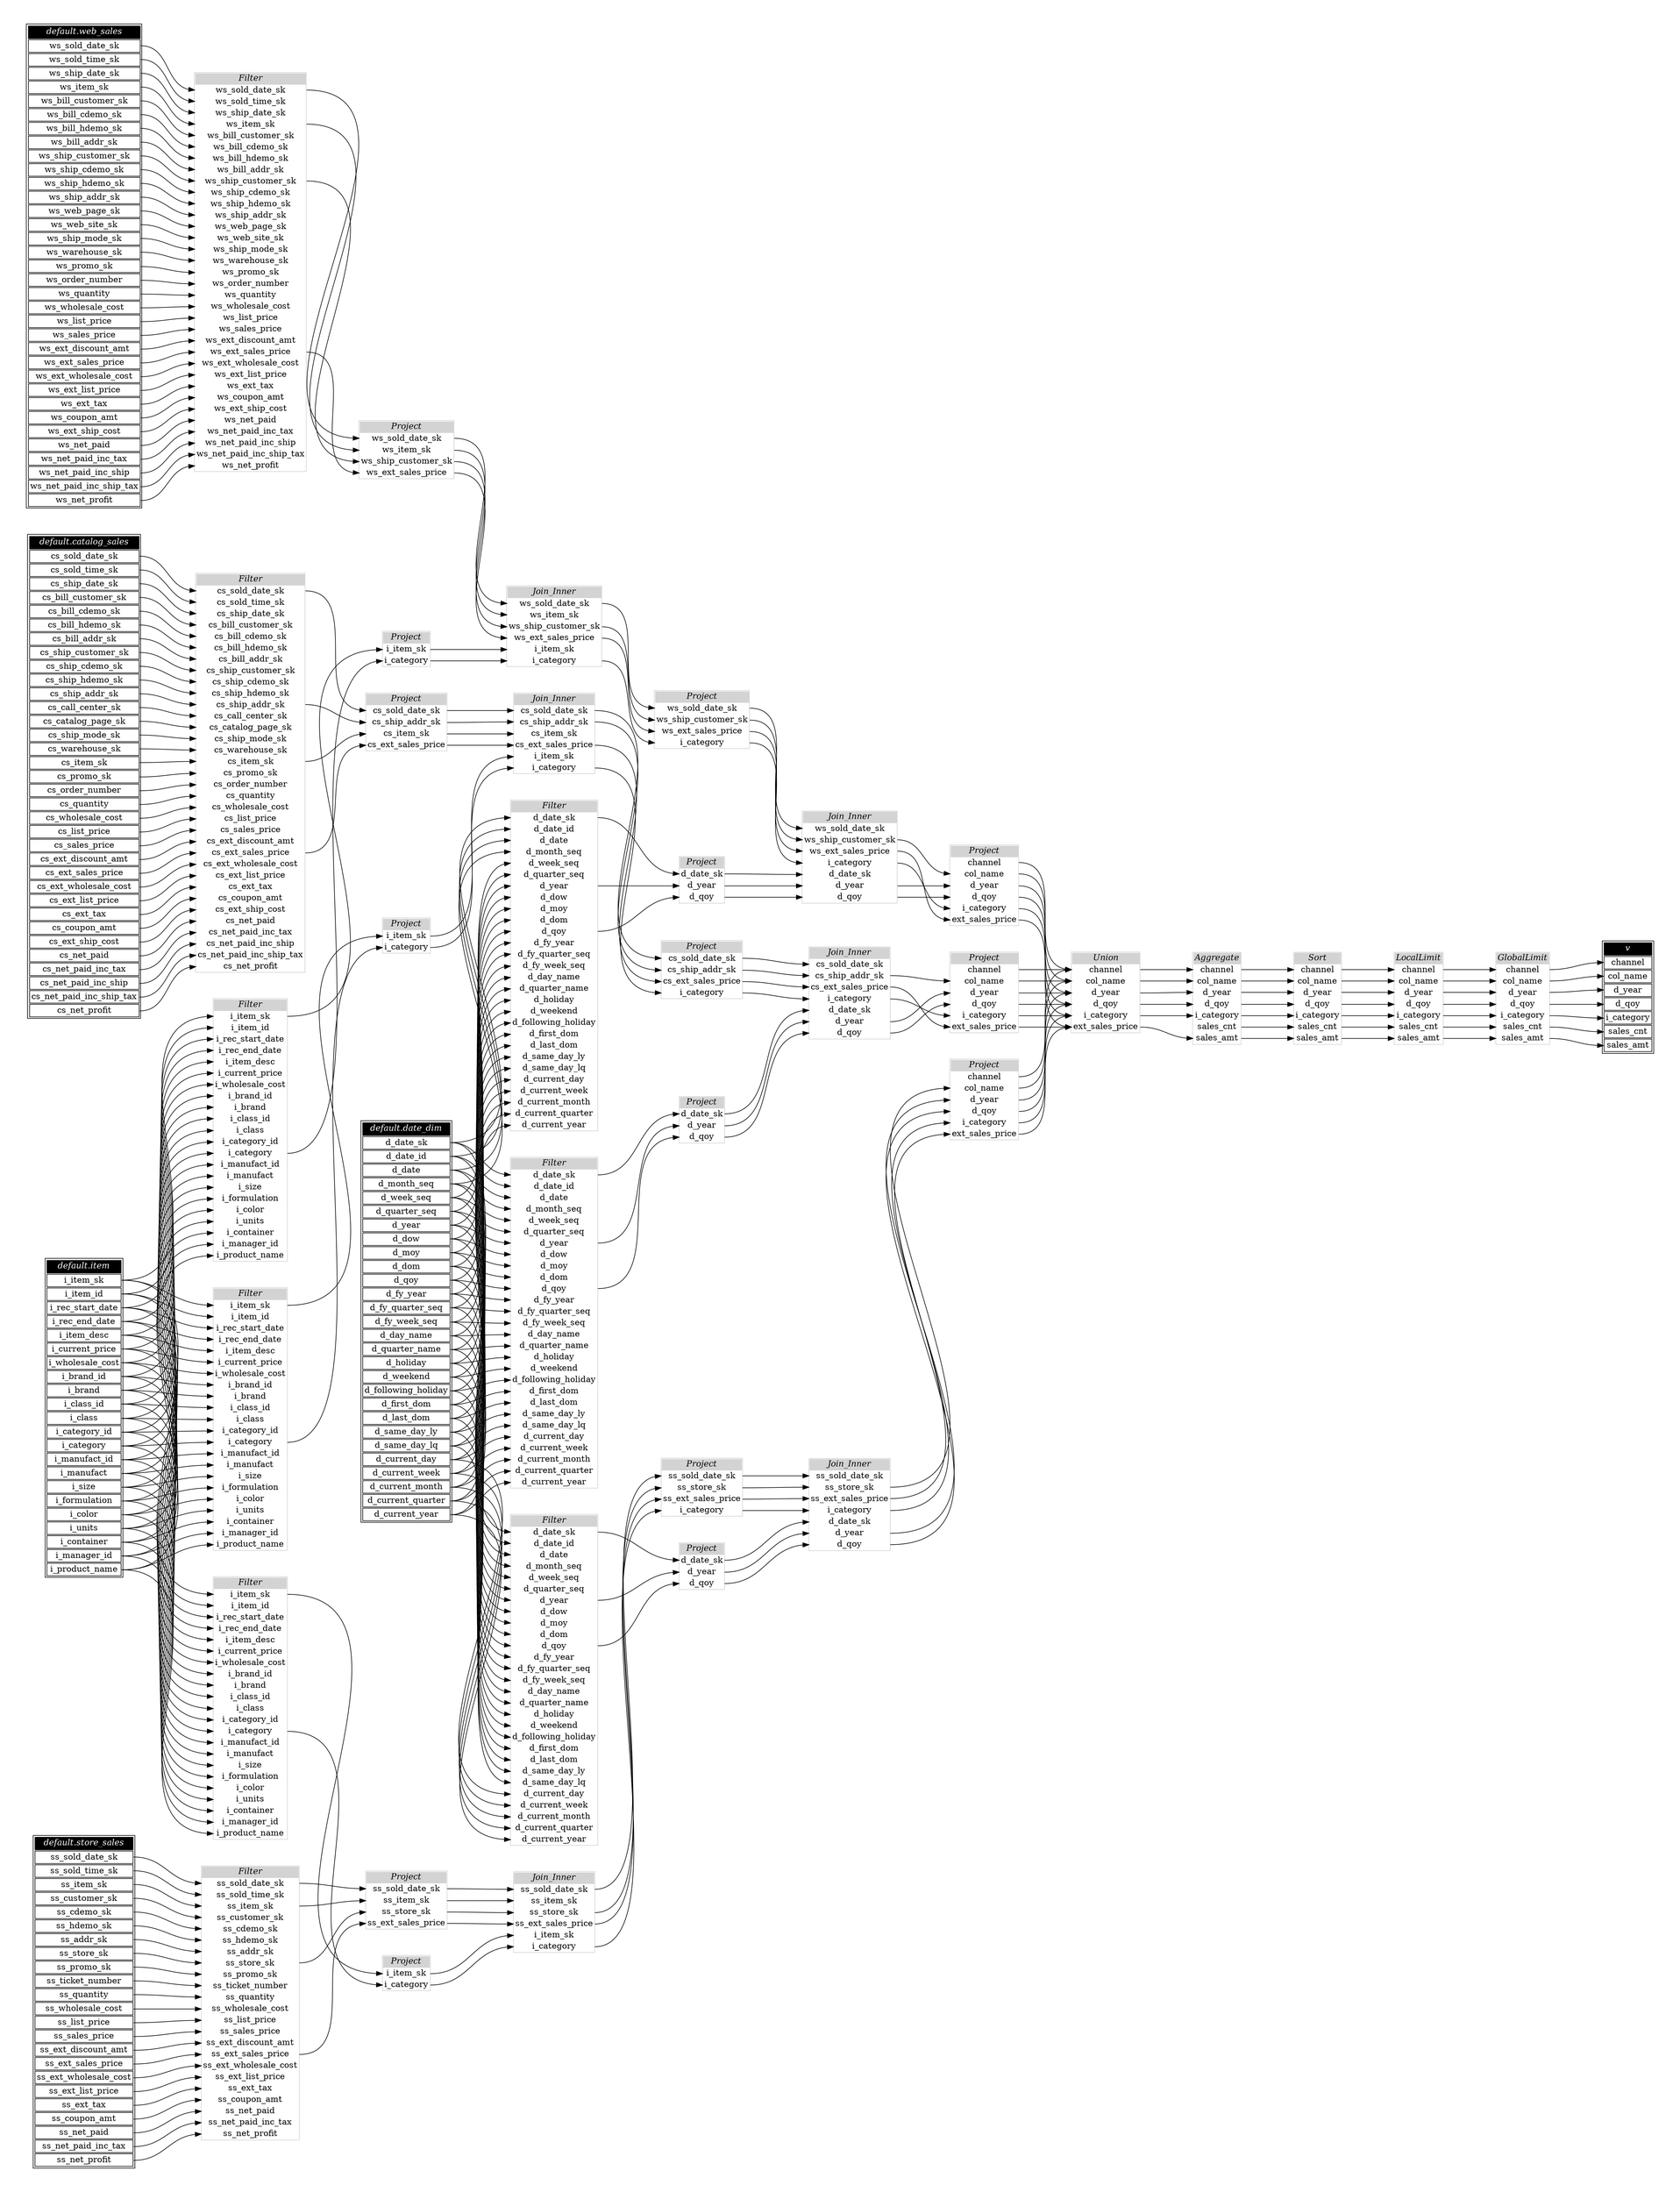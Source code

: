 // Automatically generated by TPCDSFlowTestSuite


digraph {
  graph [pad="0.5" nodesep="0.5" ranksep="1" fontname="Helvetica" rankdir=LR];
  node [shape=plaintext]

  
"Aggregate_9599618" [label=<
<table color="lightgray" border="1" cellborder="0" cellspacing="0">
  <tr><td bgcolor="lightgray" port="nodeName"><i>Aggregate</i></td></tr>
  <tr><td port="0">channel</td></tr>
<tr><td port="1">col_name</td></tr>
<tr><td port="2">d_year</td></tr>
<tr><td port="3">d_qoy</td></tr>
<tr><td port="4">i_category</td></tr>
<tr><td port="5">sales_cnt</td></tr>
<tr><td port="6">sales_amt</td></tr>
</table>>];
     

"Filter_16ad75b" [label=<
<table color="lightgray" border="1" cellborder="0" cellspacing="0">
  <tr><td bgcolor="lightgray" port="nodeName"><i>Filter</i></td></tr>
  <tr><td port="0">i_item_sk</td></tr>
<tr><td port="1">i_item_id</td></tr>
<tr><td port="2">i_rec_start_date</td></tr>
<tr><td port="3">i_rec_end_date</td></tr>
<tr><td port="4">i_item_desc</td></tr>
<tr><td port="5">i_current_price</td></tr>
<tr><td port="6">i_wholesale_cost</td></tr>
<tr><td port="7">i_brand_id</td></tr>
<tr><td port="8">i_brand</td></tr>
<tr><td port="9">i_class_id</td></tr>
<tr><td port="10">i_class</td></tr>
<tr><td port="11">i_category_id</td></tr>
<tr><td port="12">i_category</td></tr>
<tr><td port="13">i_manufact_id</td></tr>
<tr><td port="14">i_manufact</td></tr>
<tr><td port="15">i_size</td></tr>
<tr><td port="16">i_formulation</td></tr>
<tr><td port="17">i_color</td></tr>
<tr><td port="18">i_units</td></tr>
<tr><td port="19">i_container</td></tr>
<tr><td port="20">i_manager_id</td></tr>
<tr><td port="21">i_product_name</td></tr>
</table>>];
     

"Filter_397a848" [label=<
<table color="lightgray" border="1" cellborder="0" cellspacing="0">
  <tr><td bgcolor="lightgray" port="nodeName"><i>Filter</i></td></tr>
  <tr><td port="0">i_item_sk</td></tr>
<tr><td port="1">i_item_id</td></tr>
<tr><td port="2">i_rec_start_date</td></tr>
<tr><td port="3">i_rec_end_date</td></tr>
<tr><td port="4">i_item_desc</td></tr>
<tr><td port="5">i_current_price</td></tr>
<tr><td port="6">i_wholesale_cost</td></tr>
<tr><td port="7">i_brand_id</td></tr>
<tr><td port="8">i_brand</td></tr>
<tr><td port="9">i_class_id</td></tr>
<tr><td port="10">i_class</td></tr>
<tr><td port="11">i_category_id</td></tr>
<tr><td port="12">i_category</td></tr>
<tr><td port="13">i_manufact_id</td></tr>
<tr><td port="14">i_manufact</td></tr>
<tr><td port="15">i_size</td></tr>
<tr><td port="16">i_formulation</td></tr>
<tr><td port="17">i_color</td></tr>
<tr><td port="18">i_units</td></tr>
<tr><td port="19">i_container</td></tr>
<tr><td port="20">i_manager_id</td></tr>
<tr><td port="21">i_product_name</td></tr>
</table>>];
     

"Filter_5515572" [label=<
<table color="lightgray" border="1" cellborder="0" cellspacing="0">
  <tr><td bgcolor="lightgray" port="nodeName"><i>Filter</i></td></tr>
  <tr><td port="0">ws_sold_date_sk</td></tr>
<tr><td port="1">ws_sold_time_sk</td></tr>
<tr><td port="2">ws_ship_date_sk</td></tr>
<tr><td port="3">ws_item_sk</td></tr>
<tr><td port="4">ws_bill_customer_sk</td></tr>
<tr><td port="5">ws_bill_cdemo_sk</td></tr>
<tr><td port="6">ws_bill_hdemo_sk</td></tr>
<tr><td port="7">ws_bill_addr_sk</td></tr>
<tr><td port="8">ws_ship_customer_sk</td></tr>
<tr><td port="9">ws_ship_cdemo_sk</td></tr>
<tr><td port="10">ws_ship_hdemo_sk</td></tr>
<tr><td port="11">ws_ship_addr_sk</td></tr>
<tr><td port="12">ws_web_page_sk</td></tr>
<tr><td port="13">ws_web_site_sk</td></tr>
<tr><td port="14">ws_ship_mode_sk</td></tr>
<tr><td port="15">ws_warehouse_sk</td></tr>
<tr><td port="16">ws_promo_sk</td></tr>
<tr><td port="17">ws_order_number</td></tr>
<tr><td port="18">ws_quantity</td></tr>
<tr><td port="19">ws_wholesale_cost</td></tr>
<tr><td port="20">ws_list_price</td></tr>
<tr><td port="21">ws_sales_price</td></tr>
<tr><td port="22">ws_ext_discount_amt</td></tr>
<tr><td port="23">ws_ext_sales_price</td></tr>
<tr><td port="24">ws_ext_wholesale_cost</td></tr>
<tr><td port="25">ws_ext_list_price</td></tr>
<tr><td port="26">ws_ext_tax</td></tr>
<tr><td port="27">ws_coupon_amt</td></tr>
<tr><td port="28">ws_ext_ship_cost</td></tr>
<tr><td port="29">ws_net_paid</td></tr>
<tr><td port="30">ws_net_paid_inc_tax</td></tr>
<tr><td port="31">ws_net_paid_inc_ship</td></tr>
<tr><td port="32">ws_net_paid_inc_ship_tax</td></tr>
<tr><td port="33">ws_net_profit</td></tr>
</table>>];
     

"Filter_8f67673" [label=<
<table color="lightgray" border="1" cellborder="0" cellspacing="0">
  <tr><td bgcolor="lightgray" port="nodeName"><i>Filter</i></td></tr>
  <tr><td port="0">d_date_sk</td></tr>
<tr><td port="1">d_date_id</td></tr>
<tr><td port="2">d_date</td></tr>
<tr><td port="3">d_month_seq</td></tr>
<tr><td port="4">d_week_seq</td></tr>
<tr><td port="5">d_quarter_seq</td></tr>
<tr><td port="6">d_year</td></tr>
<tr><td port="7">d_dow</td></tr>
<tr><td port="8">d_moy</td></tr>
<tr><td port="9">d_dom</td></tr>
<tr><td port="10">d_qoy</td></tr>
<tr><td port="11">d_fy_year</td></tr>
<tr><td port="12">d_fy_quarter_seq</td></tr>
<tr><td port="13">d_fy_week_seq</td></tr>
<tr><td port="14">d_day_name</td></tr>
<tr><td port="15">d_quarter_name</td></tr>
<tr><td port="16">d_holiday</td></tr>
<tr><td port="17">d_weekend</td></tr>
<tr><td port="18">d_following_holiday</td></tr>
<tr><td port="19">d_first_dom</td></tr>
<tr><td port="20">d_last_dom</td></tr>
<tr><td port="21">d_same_day_ly</td></tr>
<tr><td port="22">d_same_day_lq</td></tr>
<tr><td port="23">d_current_day</td></tr>
<tr><td port="24">d_current_week</td></tr>
<tr><td port="25">d_current_month</td></tr>
<tr><td port="26">d_current_quarter</td></tr>
<tr><td port="27">d_current_year</td></tr>
</table>>];
     

"Filter_a7daf78" [label=<
<table color="lightgray" border="1" cellborder="0" cellspacing="0">
  <tr><td bgcolor="lightgray" port="nodeName"><i>Filter</i></td></tr>
  <tr><td port="0">ss_sold_date_sk</td></tr>
<tr><td port="1">ss_sold_time_sk</td></tr>
<tr><td port="2">ss_item_sk</td></tr>
<tr><td port="3">ss_customer_sk</td></tr>
<tr><td port="4">ss_cdemo_sk</td></tr>
<tr><td port="5">ss_hdemo_sk</td></tr>
<tr><td port="6">ss_addr_sk</td></tr>
<tr><td port="7">ss_store_sk</td></tr>
<tr><td port="8">ss_promo_sk</td></tr>
<tr><td port="9">ss_ticket_number</td></tr>
<tr><td port="10">ss_quantity</td></tr>
<tr><td port="11">ss_wholesale_cost</td></tr>
<tr><td port="12">ss_list_price</td></tr>
<tr><td port="13">ss_sales_price</td></tr>
<tr><td port="14">ss_ext_discount_amt</td></tr>
<tr><td port="15">ss_ext_sales_price</td></tr>
<tr><td port="16">ss_ext_wholesale_cost</td></tr>
<tr><td port="17">ss_ext_list_price</td></tr>
<tr><td port="18">ss_ext_tax</td></tr>
<tr><td port="19">ss_coupon_amt</td></tr>
<tr><td port="20">ss_net_paid</td></tr>
<tr><td port="21">ss_net_paid_inc_tax</td></tr>
<tr><td port="22">ss_net_profit</td></tr>
</table>>];
     

"Filter_dc11b20" [label=<
<table color="lightgray" border="1" cellborder="0" cellspacing="0">
  <tr><td bgcolor="lightgray" port="nodeName"><i>Filter</i></td></tr>
  <tr><td port="0">cs_sold_date_sk</td></tr>
<tr><td port="1">cs_sold_time_sk</td></tr>
<tr><td port="2">cs_ship_date_sk</td></tr>
<tr><td port="3">cs_bill_customer_sk</td></tr>
<tr><td port="4">cs_bill_cdemo_sk</td></tr>
<tr><td port="5">cs_bill_hdemo_sk</td></tr>
<tr><td port="6">cs_bill_addr_sk</td></tr>
<tr><td port="7">cs_ship_customer_sk</td></tr>
<tr><td port="8">cs_ship_cdemo_sk</td></tr>
<tr><td port="9">cs_ship_hdemo_sk</td></tr>
<tr><td port="10">cs_ship_addr_sk</td></tr>
<tr><td port="11">cs_call_center_sk</td></tr>
<tr><td port="12">cs_catalog_page_sk</td></tr>
<tr><td port="13">cs_ship_mode_sk</td></tr>
<tr><td port="14">cs_warehouse_sk</td></tr>
<tr><td port="15">cs_item_sk</td></tr>
<tr><td port="16">cs_promo_sk</td></tr>
<tr><td port="17">cs_order_number</td></tr>
<tr><td port="18">cs_quantity</td></tr>
<tr><td port="19">cs_wholesale_cost</td></tr>
<tr><td port="20">cs_list_price</td></tr>
<tr><td port="21">cs_sales_price</td></tr>
<tr><td port="22">cs_ext_discount_amt</td></tr>
<tr><td port="23">cs_ext_sales_price</td></tr>
<tr><td port="24">cs_ext_wholesale_cost</td></tr>
<tr><td port="25">cs_ext_list_price</td></tr>
<tr><td port="26">cs_ext_tax</td></tr>
<tr><td port="27">cs_coupon_amt</td></tr>
<tr><td port="28">cs_ext_ship_cost</td></tr>
<tr><td port="29">cs_net_paid</td></tr>
<tr><td port="30">cs_net_paid_inc_tax</td></tr>
<tr><td port="31">cs_net_paid_inc_ship</td></tr>
<tr><td port="32">cs_net_paid_inc_ship_tax</td></tr>
<tr><td port="33">cs_net_profit</td></tr>
</table>>];
     

"Filter_df49209" [label=<
<table color="lightgray" border="1" cellborder="0" cellspacing="0">
  <tr><td bgcolor="lightgray" port="nodeName"><i>Filter</i></td></tr>
  <tr><td port="0">i_item_sk</td></tr>
<tr><td port="1">i_item_id</td></tr>
<tr><td port="2">i_rec_start_date</td></tr>
<tr><td port="3">i_rec_end_date</td></tr>
<tr><td port="4">i_item_desc</td></tr>
<tr><td port="5">i_current_price</td></tr>
<tr><td port="6">i_wholesale_cost</td></tr>
<tr><td port="7">i_brand_id</td></tr>
<tr><td port="8">i_brand</td></tr>
<tr><td port="9">i_class_id</td></tr>
<tr><td port="10">i_class</td></tr>
<tr><td port="11">i_category_id</td></tr>
<tr><td port="12">i_category</td></tr>
<tr><td port="13">i_manufact_id</td></tr>
<tr><td port="14">i_manufact</td></tr>
<tr><td port="15">i_size</td></tr>
<tr><td port="16">i_formulation</td></tr>
<tr><td port="17">i_color</td></tr>
<tr><td port="18">i_units</td></tr>
<tr><td port="19">i_container</td></tr>
<tr><td port="20">i_manager_id</td></tr>
<tr><td port="21">i_product_name</td></tr>
</table>>];
     

"Filter_e291fce" [label=<
<table color="lightgray" border="1" cellborder="0" cellspacing="0">
  <tr><td bgcolor="lightgray" port="nodeName"><i>Filter</i></td></tr>
  <tr><td port="0">d_date_sk</td></tr>
<tr><td port="1">d_date_id</td></tr>
<tr><td port="2">d_date</td></tr>
<tr><td port="3">d_month_seq</td></tr>
<tr><td port="4">d_week_seq</td></tr>
<tr><td port="5">d_quarter_seq</td></tr>
<tr><td port="6">d_year</td></tr>
<tr><td port="7">d_dow</td></tr>
<tr><td port="8">d_moy</td></tr>
<tr><td port="9">d_dom</td></tr>
<tr><td port="10">d_qoy</td></tr>
<tr><td port="11">d_fy_year</td></tr>
<tr><td port="12">d_fy_quarter_seq</td></tr>
<tr><td port="13">d_fy_week_seq</td></tr>
<tr><td port="14">d_day_name</td></tr>
<tr><td port="15">d_quarter_name</td></tr>
<tr><td port="16">d_holiday</td></tr>
<tr><td port="17">d_weekend</td></tr>
<tr><td port="18">d_following_holiday</td></tr>
<tr><td port="19">d_first_dom</td></tr>
<tr><td port="20">d_last_dom</td></tr>
<tr><td port="21">d_same_day_ly</td></tr>
<tr><td port="22">d_same_day_lq</td></tr>
<tr><td port="23">d_current_day</td></tr>
<tr><td port="24">d_current_week</td></tr>
<tr><td port="25">d_current_month</td></tr>
<tr><td port="26">d_current_quarter</td></tr>
<tr><td port="27">d_current_year</td></tr>
</table>>];
     

"Filter_e37d076" [label=<
<table color="lightgray" border="1" cellborder="0" cellspacing="0">
  <tr><td bgcolor="lightgray" port="nodeName"><i>Filter</i></td></tr>
  <tr><td port="0">d_date_sk</td></tr>
<tr><td port="1">d_date_id</td></tr>
<tr><td port="2">d_date</td></tr>
<tr><td port="3">d_month_seq</td></tr>
<tr><td port="4">d_week_seq</td></tr>
<tr><td port="5">d_quarter_seq</td></tr>
<tr><td port="6">d_year</td></tr>
<tr><td port="7">d_dow</td></tr>
<tr><td port="8">d_moy</td></tr>
<tr><td port="9">d_dom</td></tr>
<tr><td port="10">d_qoy</td></tr>
<tr><td port="11">d_fy_year</td></tr>
<tr><td port="12">d_fy_quarter_seq</td></tr>
<tr><td port="13">d_fy_week_seq</td></tr>
<tr><td port="14">d_day_name</td></tr>
<tr><td port="15">d_quarter_name</td></tr>
<tr><td port="16">d_holiday</td></tr>
<tr><td port="17">d_weekend</td></tr>
<tr><td port="18">d_following_holiday</td></tr>
<tr><td port="19">d_first_dom</td></tr>
<tr><td port="20">d_last_dom</td></tr>
<tr><td port="21">d_same_day_ly</td></tr>
<tr><td port="22">d_same_day_lq</td></tr>
<tr><td port="23">d_current_day</td></tr>
<tr><td port="24">d_current_week</td></tr>
<tr><td port="25">d_current_month</td></tr>
<tr><td port="26">d_current_quarter</td></tr>
<tr><td port="27">d_current_year</td></tr>
</table>>];
     

"GlobalLimit_cb05659" [label=<
<table color="lightgray" border="1" cellborder="0" cellspacing="0">
  <tr><td bgcolor="lightgray" port="nodeName"><i>GlobalLimit</i></td></tr>
  <tr><td port="0">channel</td></tr>
<tr><td port="1">col_name</td></tr>
<tr><td port="2">d_year</td></tr>
<tr><td port="3">d_qoy</td></tr>
<tr><td port="4">i_category</td></tr>
<tr><td port="5">sales_cnt</td></tr>
<tr><td port="6">sales_amt</td></tr>
</table>>];
     

"Join_Inner_143afc5" [label=<
<table color="lightgray" border="1" cellborder="0" cellspacing="0">
  <tr><td bgcolor="lightgray" port="nodeName"><i>Join_Inner</i></td></tr>
  <tr><td port="0">ss_sold_date_sk</td></tr>
<tr><td port="1">ss_item_sk</td></tr>
<tr><td port="2">ss_store_sk</td></tr>
<tr><td port="3">ss_ext_sales_price</td></tr>
<tr><td port="4">i_item_sk</td></tr>
<tr><td port="5">i_category</td></tr>
</table>>];
     

"Join_Inner_164ae42" [label=<
<table color="lightgray" border="1" cellborder="0" cellspacing="0">
  <tr><td bgcolor="lightgray" port="nodeName"><i>Join_Inner</i></td></tr>
  <tr><td port="0">cs_sold_date_sk</td></tr>
<tr><td port="1">cs_ship_addr_sk</td></tr>
<tr><td port="2">cs_item_sk</td></tr>
<tr><td port="3">cs_ext_sales_price</td></tr>
<tr><td port="4">i_item_sk</td></tr>
<tr><td port="5">i_category</td></tr>
</table>>];
     

"Join_Inner_4aae0b6" [label=<
<table color="lightgray" border="1" cellborder="0" cellspacing="0">
  <tr><td bgcolor="lightgray" port="nodeName"><i>Join_Inner</i></td></tr>
  <tr><td port="0">cs_sold_date_sk</td></tr>
<tr><td port="1">cs_ship_addr_sk</td></tr>
<tr><td port="2">cs_ext_sales_price</td></tr>
<tr><td port="3">i_category</td></tr>
<tr><td port="4">d_date_sk</td></tr>
<tr><td port="5">d_year</td></tr>
<tr><td port="6">d_qoy</td></tr>
</table>>];
     

"Join_Inner_8137850" [label=<
<table color="lightgray" border="1" cellborder="0" cellspacing="0">
  <tr><td bgcolor="lightgray" port="nodeName"><i>Join_Inner</i></td></tr>
  <tr><td port="0">ws_sold_date_sk</td></tr>
<tr><td port="1">ws_ship_customer_sk</td></tr>
<tr><td port="2">ws_ext_sales_price</td></tr>
<tr><td port="3">i_category</td></tr>
<tr><td port="4">d_date_sk</td></tr>
<tr><td port="5">d_year</td></tr>
<tr><td port="6">d_qoy</td></tr>
</table>>];
     

"Join_Inner_9f233f7" [label=<
<table color="lightgray" border="1" cellborder="0" cellspacing="0">
  <tr><td bgcolor="lightgray" port="nodeName"><i>Join_Inner</i></td></tr>
  <tr><td port="0">ws_sold_date_sk</td></tr>
<tr><td port="1">ws_item_sk</td></tr>
<tr><td port="2">ws_ship_customer_sk</td></tr>
<tr><td port="3">ws_ext_sales_price</td></tr>
<tr><td port="4">i_item_sk</td></tr>
<tr><td port="5">i_category</td></tr>
</table>>];
     

"Join_Inner_cd1dacf" [label=<
<table color="lightgray" border="1" cellborder="0" cellspacing="0">
  <tr><td bgcolor="lightgray" port="nodeName"><i>Join_Inner</i></td></tr>
  <tr><td port="0">ss_sold_date_sk</td></tr>
<tr><td port="1">ss_store_sk</td></tr>
<tr><td port="2">ss_ext_sales_price</td></tr>
<tr><td port="3">i_category</td></tr>
<tr><td port="4">d_date_sk</td></tr>
<tr><td port="5">d_year</td></tr>
<tr><td port="6">d_qoy</td></tr>
</table>>];
     

"LocalLimit_52fd706" [label=<
<table color="lightgray" border="1" cellborder="0" cellspacing="0">
  <tr><td bgcolor="lightgray" port="nodeName"><i>LocalLimit</i></td></tr>
  <tr><td port="0">channel</td></tr>
<tr><td port="1">col_name</td></tr>
<tr><td port="2">d_year</td></tr>
<tr><td port="3">d_qoy</td></tr>
<tr><td port="4">i_category</td></tr>
<tr><td port="5">sales_cnt</td></tr>
<tr><td port="6">sales_amt</td></tr>
</table>>];
     

"Project_14e1747" [label=<
<table color="lightgray" border="1" cellborder="0" cellspacing="0">
  <tr><td bgcolor="lightgray" port="nodeName"><i>Project</i></td></tr>
  <tr><td port="0">d_date_sk</td></tr>
<tr><td port="1">d_year</td></tr>
<tr><td port="2">d_qoy</td></tr>
</table>>];
     

"Project_321d444" [label=<
<table color="lightgray" border="1" cellborder="0" cellspacing="0">
  <tr><td bgcolor="lightgray" port="nodeName"><i>Project</i></td></tr>
  <tr><td port="0">i_item_sk</td></tr>
<tr><td port="1">i_category</td></tr>
</table>>];
     

"Project_36d1009" [label=<
<table color="lightgray" border="1" cellborder="0" cellspacing="0">
  <tr><td bgcolor="lightgray" port="nodeName"><i>Project</i></td></tr>
  <tr><td port="0">i_item_sk</td></tr>
<tr><td port="1">i_category</td></tr>
</table>>];
     

"Project_5c4115b" [label=<
<table color="lightgray" border="1" cellborder="0" cellspacing="0">
  <tr><td bgcolor="lightgray" port="nodeName"><i>Project</i></td></tr>
  <tr><td port="0">cs_sold_date_sk</td></tr>
<tr><td port="1">cs_ship_addr_sk</td></tr>
<tr><td port="2">cs_ext_sales_price</td></tr>
<tr><td port="3">i_category</td></tr>
</table>>];
     

"Project_6bfb9ee" [label=<
<table color="lightgray" border="1" cellborder="0" cellspacing="0">
  <tr><td bgcolor="lightgray" port="nodeName"><i>Project</i></td></tr>
  <tr><td port="0">ss_sold_date_sk</td></tr>
<tr><td port="1">ss_store_sk</td></tr>
<tr><td port="2">ss_ext_sales_price</td></tr>
<tr><td port="3">i_category</td></tr>
</table>>];
     

"Project_6eece0e" [label=<
<table color="lightgray" border="1" cellborder="0" cellspacing="0">
  <tr><td bgcolor="lightgray" port="nodeName"><i>Project</i></td></tr>
  <tr><td port="0">cs_sold_date_sk</td></tr>
<tr><td port="1">cs_ship_addr_sk</td></tr>
<tr><td port="2">cs_item_sk</td></tr>
<tr><td port="3">cs_ext_sales_price</td></tr>
</table>>];
     

"Project_6f16d4d" [label=<
<table color="lightgray" border="1" cellborder="0" cellspacing="0">
  <tr><td bgcolor="lightgray" port="nodeName"><i>Project</i></td></tr>
  <tr><td port="0">channel</td></tr>
<tr><td port="1">col_name</td></tr>
<tr><td port="2">d_year</td></tr>
<tr><td port="3">d_qoy</td></tr>
<tr><td port="4">i_category</td></tr>
<tr><td port="5">ext_sales_price</td></tr>
</table>>];
     

"Project_9adf2de" [label=<
<table color="lightgray" border="1" cellborder="0" cellspacing="0">
  <tr><td bgcolor="lightgray" port="nodeName"><i>Project</i></td></tr>
  <tr><td port="0">ws_sold_date_sk</td></tr>
<tr><td port="1">ws_item_sk</td></tr>
<tr><td port="2">ws_ship_customer_sk</td></tr>
<tr><td port="3">ws_ext_sales_price</td></tr>
</table>>];
     

"Project_d6f0721" [label=<
<table color="lightgray" border="1" cellborder="0" cellspacing="0">
  <tr><td bgcolor="lightgray" port="nodeName"><i>Project</i></td></tr>
  <tr><td port="0">d_date_sk</td></tr>
<tr><td port="1">d_year</td></tr>
<tr><td port="2">d_qoy</td></tr>
</table>>];
     

"Project_d87c8f3" [label=<
<table color="lightgray" border="1" cellborder="0" cellspacing="0">
  <tr><td bgcolor="lightgray" port="nodeName"><i>Project</i></td></tr>
  <tr><td port="0">ss_sold_date_sk</td></tr>
<tr><td port="1">ss_item_sk</td></tr>
<tr><td port="2">ss_store_sk</td></tr>
<tr><td port="3">ss_ext_sales_price</td></tr>
</table>>];
     

"Project_e1e01a1" [label=<
<table color="lightgray" border="1" cellborder="0" cellspacing="0">
  <tr><td bgcolor="lightgray" port="nodeName"><i>Project</i></td></tr>
  <tr><td port="0">channel</td></tr>
<tr><td port="1">col_name</td></tr>
<tr><td port="2">d_year</td></tr>
<tr><td port="3">d_qoy</td></tr>
<tr><td port="4">i_category</td></tr>
<tr><td port="5">ext_sales_price</td></tr>
</table>>];
     

"Project_e932e52" [label=<
<table color="lightgray" border="1" cellborder="0" cellspacing="0">
  <tr><td bgcolor="lightgray" port="nodeName"><i>Project</i></td></tr>
  <tr><td port="0">ws_sold_date_sk</td></tr>
<tr><td port="1">ws_ship_customer_sk</td></tr>
<tr><td port="2">ws_ext_sales_price</td></tr>
<tr><td port="3">i_category</td></tr>
</table>>];
     

"Project_ea99ce8" [label=<
<table color="lightgray" border="1" cellborder="0" cellspacing="0">
  <tr><td bgcolor="lightgray" port="nodeName"><i>Project</i></td></tr>
  <tr><td port="0">channel</td></tr>
<tr><td port="1">col_name</td></tr>
<tr><td port="2">d_year</td></tr>
<tr><td port="3">d_qoy</td></tr>
<tr><td port="4">i_category</td></tr>
<tr><td port="5">ext_sales_price</td></tr>
</table>>];
     

"Project_f808e5e" [label=<
<table color="lightgray" border="1" cellborder="0" cellspacing="0">
  <tr><td bgcolor="lightgray" port="nodeName"><i>Project</i></td></tr>
  <tr><td port="0">d_date_sk</td></tr>
<tr><td port="1">d_year</td></tr>
<tr><td port="2">d_qoy</td></tr>
</table>>];
     

"Project_fa4c0dc" [label=<
<table color="lightgray" border="1" cellborder="0" cellspacing="0">
  <tr><td bgcolor="lightgray" port="nodeName"><i>Project</i></td></tr>
  <tr><td port="0">i_item_sk</td></tr>
<tr><td port="1">i_category</td></tr>
</table>>];
     

"Sort_d506b31" [label=<
<table color="lightgray" border="1" cellborder="0" cellspacing="0">
  <tr><td bgcolor="lightgray" port="nodeName"><i>Sort</i></td></tr>
  <tr><td port="0">channel</td></tr>
<tr><td port="1">col_name</td></tr>
<tr><td port="2">d_year</td></tr>
<tr><td port="3">d_qoy</td></tr>
<tr><td port="4">i_category</td></tr>
<tr><td port="5">sales_cnt</td></tr>
<tr><td port="6">sales_amt</td></tr>
</table>>];
     

"Union_cab9641" [label=<
<table color="lightgray" border="1" cellborder="0" cellspacing="0">
  <tr><td bgcolor="lightgray" port="nodeName"><i>Union</i></td></tr>
  <tr><td port="0">channel</td></tr>
<tr><td port="1">col_name</td></tr>
<tr><td port="2">d_year</td></tr>
<tr><td port="3">d_qoy</td></tr>
<tr><td port="4">i_category</td></tr>
<tr><td port="5">ext_sales_price</td></tr>
</table>>];
     

"default.catalog_sales" [color="black" label=<
<table>
  <tr><td bgcolor="black" port="nodeName"><i><font color="white">default.catalog_sales</font></i></td></tr>
  <tr><td port="0">cs_sold_date_sk</td></tr>
<tr><td port="1">cs_sold_time_sk</td></tr>
<tr><td port="2">cs_ship_date_sk</td></tr>
<tr><td port="3">cs_bill_customer_sk</td></tr>
<tr><td port="4">cs_bill_cdemo_sk</td></tr>
<tr><td port="5">cs_bill_hdemo_sk</td></tr>
<tr><td port="6">cs_bill_addr_sk</td></tr>
<tr><td port="7">cs_ship_customer_sk</td></tr>
<tr><td port="8">cs_ship_cdemo_sk</td></tr>
<tr><td port="9">cs_ship_hdemo_sk</td></tr>
<tr><td port="10">cs_ship_addr_sk</td></tr>
<tr><td port="11">cs_call_center_sk</td></tr>
<tr><td port="12">cs_catalog_page_sk</td></tr>
<tr><td port="13">cs_ship_mode_sk</td></tr>
<tr><td port="14">cs_warehouse_sk</td></tr>
<tr><td port="15">cs_item_sk</td></tr>
<tr><td port="16">cs_promo_sk</td></tr>
<tr><td port="17">cs_order_number</td></tr>
<tr><td port="18">cs_quantity</td></tr>
<tr><td port="19">cs_wholesale_cost</td></tr>
<tr><td port="20">cs_list_price</td></tr>
<tr><td port="21">cs_sales_price</td></tr>
<tr><td port="22">cs_ext_discount_amt</td></tr>
<tr><td port="23">cs_ext_sales_price</td></tr>
<tr><td port="24">cs_ext_wholesale_cost</td></tr>
<tr><td port="25">cs_ext_list_price</td></tr>
<tr><td port="26">cs_ext_tax</td></tr>
<tr><td port="27">cs_coupon_amt</td></tr>
<tr><td port="28">cs_ext_ship_cost</td></tr>
<tr><td port="29">cs_net_paid</td></tr>
<tr><td port="30">cs_net_paid_inc_tax</td></tr>
<tr><td port="31">cs_net_paid_inc_ship</td></tr>
<tr><td port="32">cs_net_paid_inc_ship_tax</td></tr>
<tr><td port="33">cs_net_profit</td></tr>
</table>>];
     

"default.date_dim" [color="black" label=<
<table>
  <tr><td bgcolor="black" port="nodeName"><i><font color="white">default.date_dim</font></i></td></tr>
  <tr><td port="0">d_date_sk</td></tr>
<tr><td port="1">d_date_id</td></tr>
<tr><td port="2">d_date</td></tr>
<tr><td port="3">d_month_seq</td></tr>
<tr><td port="4">d_week_seq</td></tr>
<tr><td port="5">d_quarter_seq</td></tr>
<tr><td port="6">d_year</td></tr>
<tr><td port="7">d_dow</td></tr>
<tr><td port="8">d_moy</td></tr>
<tr><td port="9">d_dom</td></tr>
<tr><td port="10">d_qoy</td></tr>
<tr><td port="11">d_fy_year</td></tr>
<tr><td port="12">d_fy_quarter_seq</td></tr>
<tr><td port="13">d_fy_week_seq</td></tr>
<tr><td port="14">d_day_name</td></tr>
<tr><td port="15">d_quarter_name</td></tr>
<tr><td port="16">d_holiday</td></tr>
<tr><td port="17">d_weekend</td></tr>
<tr><td port="18">d_following_holiday</td></tr>
<tr><td port="19">d_first_dom</td></tr>
<tr><td port="20">d_last_dom</td></tr>
<tr><td port="21">d_same_day_ly</td></tr>
<tr><td port="22">d_same_day_lq</td></tr>
<tr><td port="23">d_current_day</td></tr>
<tr><td port="24">d_current_week</td></tr>
<tr><td port="25">d_current_month</td></tr>
<tr><td port="26">d_current_quarter</td></tr>
<tr><td port="27">d_current_year</td></tr>
</table>>];
     

"default.item" [color="black" label=<
<table>
  <tr><td bgcolor="black" port="nodeName"><i><font color="white">default.item</font></i></td></tr>
  <tr><td port="0">i_item_sk</td></tr>
<tr><td port="1">i_item_id</td></tr>
<tr><td port="2">i_rec_start_date</td></tr>
<tr><td port="3">i_rec_end_date</td></tr>
<tr><td port="4">i_item_desc</td></tr>
<tr><td port="5">i_current_price</td></tr>
<tr><td port="6">i_wholesale_cost</td></tr>
<tr><td port="7">i_brand_id</td></tr>
<tr><td port="8">i_brand</td></tr>
<tr><td port="9">i_class_id</td></tr>
<tr><td port="10">i_class</td></tr>
<tr><td port="11">i_category_id</td></tr>
<tr><td port="12">i_category</td></tr>
<tr><td port="13">i_manufact_id</td></tr>
<tr><td port="14">i_manufact</td></tr>
<tr><td port="15">i_size</td></tr>
<tr><td port="16">i_formulation</td></tr>
<tr><td port="17">i_color</td></tr>
<tr><td port="18">i_units</td></tr>
<tr><td port="19">i_container</td></tr>
<tr><td port="20">i_manager_id</td></tr>
<tr><td port="21">i_product_name</td></tr>
</table>>];
     

"default.store_sales" [color="black" label=<
<table>
  <tr><td bgcolor="black" port="nodeName"><i><font color="white">default.store_sales</font></i></td></tr>
  <tr><td port="0">ss_sold_date_sk</td></tr>
<tr><td port="1">ss_sold_time_sk</td></tr>
<tr><td port="2">ss_item_sk</td></tr>
<tr><td port="3">ss_customer_sk</td></tr>
<tr><td port="4">ss_cdemo_sk</td></tr>
<tr><td port="5">ss_hdemo_sk</td></tr>
<tr><td port="6">ss_addr_sk</td></tr>
<tr><td port="7">ss_store_sk</td></tr>
<tr><td port="8">ss_promo_sk</td></tr>
<tr><td port="9">ss_ticket_number</td></tr>
<tr><td port="10">ss_quantity</td></tr>
<tr><td port="11">ss_wholesale_cost</td></tr>
<tr><td port="12">ss_list_price</td></tr>
<tr><td port="13">ss_sales_price</td></tr>
<tr><td port="14">ss_ext_discount_amt</td></tr>
<tr><td port="15">ss_ext_sales_price</td></tr>
<tr><td port="16">ss_ext_wholesale_cost</td></tr>
<tr><td port="17">ss_ext_list_price</td></tr>
<tr><td port="18">ss_ext_tax</td></tr>
<tr><td port="19">ss_coupon_amt</td></tr>
<tr><td port="20">ss_net_paid</td></tr>
<tr><td port="21">ss_net_paid_inc_tax</td></tr>
<tr><td port="22">ss_net_profit</td></tr>
</table>>];
     

"default.web_sales" [color="black" label=<
<table>
  <tr><td bgcolor="black" port="nodeName"><i><font color="white">default.web_sales</font></i></td></tr>
  <tr><td port="0">ws_sold_date_sk</td></tr>
<tr><td port="1">ws_sold_time_sk</td></tr>
<tr><td port="2">ws_ship_date_sk</td></tr>
<tr><td port="3">ws_item_sk</td></tr>
<tr><td port="4">ws_bill_customer_sk</td></tr>
<tr><td port="5">ws_bill_cdemo_sk</td></tr>
<tr><td port="6">ws_bill_hdemo_sk</td></tr>
<tr><td port="7">ws_bill_addr_sk</td></tr>
<tr><td port="8">ws_ship_customer_sk</td></tr>
<tr><td port="9">ws_ship_cdemo_sk</td></tr>
<tr><td port="10">ws_ship_hdemo_sk</td></tr>
<tr><td port="11">ws_ship_addr_sk</td></tr>
<tr><td port="12">ws_web_page_sk</td></tr>
<tr><td port="13">ws_web_site_sk</td></tr>
<tr><td port="14">ws_ship_mode_sk</td></tr>
<tr><td port="15">ws_warehouse_sk</td></tr>
<tr><td port="16">ws_promo_sk</td></tr>
<tr><td port="17">ws_order_number</td></tr>
<tr><td port="18">ws_quantity</td></tr>
<tr><td port="19">ws_wholesale_cost</td></tr>
<tr><td port="20">ws_list_price</td></tr>
<tr><td port="21">ws_sales_price</td></tr>
<tr><td port="22">ws_ext_discount_amt</td></tr>
<tr><td port="23">ws_ext_sales_price</td></tr>
<tr><td port="24">ws_ext_wholesale_cost</td></tr>
<tr><td port="25">ws_ext_list_price</td></tr>
<tr><td port="26">ws_ext_tax</td></tr>
<tr><td port="27">ws_coupon_amt</td></tr>
<tr><td port="28">ws_ext_ship_cost</td></tr>
<tr><td port="29">ws_net_paid</td></tr>
<tr><td port="30">ws_net_paid_inc_tax</td></tr>
<tr><td port="31">ws_net_paid_inc_ship</td></tr>
<tr><td port="32">ws_net_paid_inc_ship_tax</td></tr>
<tr><td port="33">ws_net_profit</td></tr>
</table>>];
     

"v" [color="black" label=<
<table>
  <tr><td bgcolor="black" port="nodeName"><i><font color="white">v</font></i></td></tr>
  <tr><td port="0">channel</td></tr>
<tr><td port="1">col_name</td></tr>
<tr><td port="2">d_year</td></tr>
<tr><td port="3">d_qoy</td></tr>
<tr><td port="4">i_category</td></tr>
<tr><td port="5">sales_cnt</td></tr>
<tr><td port="6">sales_amt</td></tr>
</table>>];
     
  "Aggregate_9599618":0 -> "Sort_d506b31":0;
"Aggregate_9599618":1 -> "Sort_d506b31":1;
"Aggregate_9599618":2 -> "Sort_d506b31":2;
"Aggregate_9599618":3 -> "Sort_d506b31":3;
"Aggregate_9599618":4 -> "Sort_d506b31":4;
"Aggregate_9599618":5 -> "Sort_d506b31":5;
"Aggregate_9599618":6 -> "Sort_d506b31":6;
"Filter_16ad75b":0 -> "Project_321d444":0;
"Filter_16ad75b":12 -> "Project_321d444":1;
"Filter_397a848":0 -> "Project_36d1009":0;
"Filter_397a848":12 -> "Project_36d1009":1;
"Filter_5515572":0 -> "Project_9adf2de":0;
"Filter_5515572":23 -> "Project_9adf2de":3;
"Filter_5515572":3 -> "Project_9adf2de":1;
"Filter_5515572":8 -> "Project_9adf2de":2;
"Filter_8f67673":0 -> "Project_d6f0721":0;
"Filter_8f67673":10 -> "Project_d6f0721":2;
"Filter_8f67673":6 -> "Project_d6f0721":1;
"Filter_a7daf78":0 -> "Project_d87c8f3":0;
"Filter_a7daf78":15 -> "Project_d87c8f3":3;
"Filter_a7daf78":2 -> "Project_d87c8f3":1;
"Filter_a7daf78":7 -> "Project_d87c8f3":2;
"Filter_dc11b20":0 -> "Project_6eece0e":0;
"Filter_dc11b20":10 -> "Project_6eece0e":1;
"Filter_dc11b20":15 -> "Project_6eece0e":2;
"Filter_dc11b20":23 -> "Project_6eece0e":3;
"Filter_df49209":0 -> "Project_fa4c0dc":0;
"Filter_df49209":12 -> "Project_fa4c0dc":1;
"Filter_e291fce":0 -> "Project_f808e5e":0;
"Filter_e291fce":10 -> "Project_f808e5e":2;
"Filter_e291fce":6 -> "Project_f808e5e":1;
"Filter_e37d076":0 -> "Project_14e1747":0;
"Filter_e37d076":10 -> "Project_14e1747":2;
"Filter_e37d076":6 -> "Project_14e1747":1;
"GlobalLimit_cb05659":0 -> "v":0;
"GlobalLimit_cb05659":1 -> "v":1;
"GlobalLimit_cb05659":2 -> "v":2;
"GlobalLimit_cb05659":3 -> "v":3;
"GlobalLimit_cb05659":4 -> "v":4;
"GlobalLimit_cb05659":5 -> "v":5;
"GlobalLimit_cb05659":6 -> "v":6;
"Join_Inner_143afc5":0 -> "Project_6bfb9ee":0;
"Join_Inner_143afc5":2 -> "Project_6bfb9ee":1;
"Join_Inner_143afc5":3 -> "Project_6bfb9ee":2;
"Join_Inner_143afc5":5 -> "Project_6bfb9ee":3;
"Join_Inner_164ae42":0 -> "Project_5c4115b":0;
"Join_Inner_164ae42":1 -> "Project_5c4115b":1;
"Join_Inner_164ae42":3 -> "Project_5c4115b":2;
"Join_Inner_164ae42":5 -> "Project_5c4115b":3;
"Join_Inner_4aae0b6":1 -> "Project_e1e01a1":1;
"Join_Inner_4aae0b6":2 -> "Project_e1e01a1":5;
"Join_Inner_4aae0b6":3 -> "Project_e1e01a1":4;
"Join_Inner_4aae0b6":5 -> "Project_e1e01a1":2;
"Join_Inner_4aae0b6":6 -> "Project_e1e01a1":3;
"Join_Inner_8137850":1 -> "Project_6f16d4d":1;
"Join_Inner_8137850":2 -> "Project_6f16d4d":5;
"Join_Inner_8137850":3 -> "Project_6f16d4d":4;
"Join_Inner_8137850":5 -> "Project_6f16d4d":2;
"Join_Inner_8137850":6 -> "Project_6f16d4d":3;
"Join_Inner_9f233f7":0 -> "Project_e932e52":0;
"Join_Inner_9f233f7":2 -> "Project_e932e52":1;
"Join_Inner_9f233f7":3 -> "Project_e932e52":2;
"Join_Inner_9f233f7":5 -> "Project_e932e52":3;
"Join_Inner_cd1dacf":1 -> "Project_ea99ce8":1;
"Join_Inner_cd1dacf":2 -> "Project_ea99ce8":5;
"Join_Inner_cd1dacf":3 -> "Project_ea99ce8":4;
"Join_Inner_cd1dacf":5 -> "Project_ea99ce8":2;
"Join_Inner_cd1dacf":6 -> "Project_ea99ce8":3;
"LocalLimit_52fd706":0 -> "GlobalLimit_cb05659":0;
"LocalLimit_52fd706":1 -> "GlobalLimit_cb05659":1;
"LocalLimit_52fd706":2 -> "GlobalLimit_cb05659":2;
"LocalLimit_52fd706":3 -> "GlobalLimit_cb05659":3;
"LocalLimit_52fd706":4 -> "GlobalLimit_cb05659":4;
"LocalLimit_52fd706":5 -> "GlobalLimit_cb05659":5;
"LocalLimit_52fd706":6 -> "GlobalLimit_cb05659":6;
"Project_14e1747":0 -> "Join_Inner_8137850":4;
"Project_14e1747":1 -> "Join_Inner_8137850":5;
"Project_14e1747":2 -> "Join_Inner_8137850":6;
"Project_321d444":0 -> "Join_Inner_9f233f7":4;
"Project_321d444":1 -> "Join_Inner_9f233f7":5;
"Project_36d1009":0 -> "Join_Inner_164ae42":4;
"Project_36d1009":1 -> "Join_Inner_164ae42":5;
"Project_5c4115b":0 -> "Join_Inner_4aae0b6":0;
"Project_5c4115b":1 -> "Join_Inner_4aae0b6":1;
"Project_5c4115b":2 -> "Join_Inner_4aae0b6":2;
"Project_5c4115b":3 -> "Join_Inner_4aae0b6":3;
"Project_6bfb9ee":0 -> "Join_Inner_cd1dacf":0;
"Project_6bfb9ee":1 -> "Join_Inner_cd1dacf":1;
"Project_6bfb9ee":2 -> "Join_Inner_cd1dacf":2;
"Project_6bfb9ee":3 -> "Join_Inner_cd1dacf":3;
"Project_6eece0e":0 -> "Join_Inner_164ae42":0;
"Project_6eece0e":1 -> "Join_Inner_164ae42":1;
"Project_6eece0e":2 -> "Join_Inner_164ae42":2;
"Project_6eece0e":3 -> "Join_Inner_164ae42":3;
"Project_6f16d4d":0 -> "Union_cab9641":0;
"Project_6f16d4d":1 -> "Union_cab9641":1;
"Project_6f16d4d":2 -> "Union_cab9641":2;
"Project_6f16d4d":3 -> "Union_cab9641":3;
"Project_6f16d4d":4 -> "Union_cab9641":4;
"Project_6f16d4d":5 -> "Union_cab9641":5;
"Project_9adf2de":0 -> "Join_Inner_9f233f7":0;
"Project_9adf2de":1 -> "Join_Inner_9f233f7":1;
"Project_9adf2de":2 -> "Join_Inner_9f233f7":2;
"Project_9adf2de":3 -> "Join_Inner_9f233f7":3;
"Project_d6f0721":0 -> "Join_Inner_4aae0b6":4;
"Project_d6f0721":1 -> "Join_Inner_4aae0b6":5;
"Project_d6f0721":2 -> "Join_Inner_4aae0b6":6;
"Project_d87c8f3":0 -> "Join_Inner_143afc5":0;
"Project_d87c8f3":1 -> "Join_Inner_143afc5":1;
"Project_d87c8f3":2 -> "Join_Inner_143afc5":2;
"Project_d87c8f3":3 -> "Join_Inner_143afc5":3;
"Project_e1e01a1":0 -> "Union_cab9641":0;
"Project_e1e01a1":1 -> "Union_cab9641":1;
"Project_e1e01a1":2 -> "Union_cab9641":2;
"Project_e1e01a1":3 -> "Union_cab9641":3;
"Project_e1e01a1":4 -> "Union_cab9641":4;
"Project_e1e01a1":5 -> "Union_cab9641":5;
"Project_e932e52":0 -> "Join_Inner_8137850":0;
"Project_e932e52":1 -> "Join_Inner_8137850":1;
"Project_e932e52":2 -> "Join_Inner_8137850":2;
"Project_e932e52":3 -> "Join_Inner_8137850":3;
"Project_ea99ce8":0 -> "Union_cab9641":0;
"Project_ea99ce8":1 -> "Union_cab9641":1;
"Project_ea99ce8":2 -> "Union_cab9641":2;
"Project_ea99ce8":3 -> "Union_cab9641":3;
"Project_ea99ce8":4 -> "Union_cab9641":4;
"Project_ea99ce8":5 -> "Union_cab9641":5;
"Project_f808e5e":0 -> "Join_Inner_cd1dacf":4;
"Project_f808e5e":1 -> "Join_Inner_cd1dacf":5;
"Project_f808e5e":2 -> "Join_Inner_cd1dacf":6;
"Project_fa4c0dc":0 -> "Join_Inner_143afc5":4;
"Project_fa4c0dc":1 -> "Join_Inner_143afc5":5;
"Sort_d506b31":0 -> "LocalLimit_52fd706":0;
"Sort_d506b31":1 -> "LocalLimit_52fd706":1;
"Sort_d506b31":2 -> "LocalLimit_52fd706":2;
"Sort_d506b31":3 -> "LocalLimit_52fd706":3;
"Sort_d506b31":4 -> "LocalLimit_52fd706":4;
"Sort_d506b31":5 -> "LocalLimit_52fd706":5;
"Sort_d506b31":6 -> "LocalLimit_52fd706":6;
"Union_cab9641":0 -> "Aggregate_9599618":0;
"Union_cab9641":1 -> "Aggregate_9599618":1;
"Union_cab9641":2 -> "Aggregate_9599618":2;
"Union_cab9641":3 -> "Aggregate_9599618":3;
"Union_cab9641":4 -> "Aggregate_9599618":4;
"Union_cab9641":5 -> "Aggregate_9599618":6;
"default.catalog_sales":0 -> "Filter_dc11b20":0;
"default.catalog_sales":1 -> "Filter_dc11b20":1;
"default.catalog_sales":10 -> "Filter_dc11b20":10;
"default.catalog_sales":11 -> "Filter_dc11b20":11;
"default.catalog_sales":12 -> "Filter_dc11b20":12;
"default.catalog_sales":13 -> "Filter_dc11b20":13;
"default.catalog_sales":14 -> "Filter_dc11b20":14;
"default.catalog_sales":15 -> "Filter_dc11b20":15;
"default.catalog_sales":16 -> "Filter_dc11b20":16;
"default.catalog_sales":17 -> "Filter_dc11b20":17;
"default.catalog_sales":18 -> "Filter_dc11b20":18;
"default.catalog_sales":19 -> "Filter_dc11b20":19;
"default.catalog_sales":2 -> "Filter_dc11b20":2;
"default.catalog_sales":20 -> "Filter_dc11b20":20;
"default.catalog_sales":21 -> "Filter_dc11b20":21;
"default.catalog_sales":22 -> "Filter_dc11b20":22;
"default.catalog_sales":23 -> "Filter_dc11b20":23;
"default.catalog_sales":24 -> "Filter_dc11b20":24;
"default.catalog_sales":25 -> "Filter_dc11b20":25;
"default.catalog_sales":26 -> "Filter_dc11b20":26;
"default.catalog_sales":27 -> "Filter_dc11b20":27;
"default.catalog_sales":28 -> "Filter_dc11b20":28;
"default.catalog_sales":29 -> "Filter_dc11b20":29;
"default.catalog_sales":3 -> "Filter_dc11b20":3;
"default.catalog_sales":30 -> "Filter_dc11b20":30;
"default.catalog_sales":31 -> "Filter_dc11b20":31;
"default.catalog_sales":32 -> "Filter_dc11b20":32;
"default.catalog_sales":33 -> "Filter_dc11b20":33;
"default.catalog_sales":4 -> "Filter_dc11b20":4;
"default.catalog_sales":5 -> "Filter_dc11b20":5;
"default.catalog_sales":6 -> "Filter_dc11b20":6;
"default.catalog_sales":7 -> "Filter_dc11b20":7;
"default.catalog_sales":8 -> "Filter_dc11b20":8;
"default.catalog_sales":9 -> "Filter_dc11b20":9;
"default.date_dim":0 -> "Filter_8f67673":0;
"default.date_dim":0 -> "Filter_e291fce":0;
"default.date_dim":0 -> "Filter_e37d076":0;
"default.date_dim":1 -> "Filter_8f67673":1;
"default.date_dim":1 -> "Filter_e291fce":1;
"default.date_dim":1 -> "Filter_e37d076":1;
"default.date_dim":10 -> "Filter_8f67673":10;
"default.date_dim":10 -> "Filter_e291fce":10;
"default.date_dim":10 -> "Filter_e37d076":10;
"default.date_dim":11 -> "Filter_8f67673":11;
"default.date_dim":11 -> "Filter_e291fce":11;
"default.date_dim":11 -> "Filter_e37d076":11;
"default.date_dim":12 -> "Filter_8f67673":12;
"default.date_dim":12 -> "Filter_e291fce":12;
"default.date_dim":12 -> "Filter_e37d076":12;
"default.date_dim":13 -> "Filter_8f67673":13;
"default.date_dim":13 -> "Filter_e291fce":13;
"default.date_dim":13 -> "Filter_e37d076":13;
"default.date_dim":14 -> "Filter_8f67673":14;
"default.date_dim":14 -> "Filter_e291fce":14;
"default.date_dim":14 -> "Filter_e37d076":14;
"default.date_dim":15 -> "Filter_8f67673":15;
"default.date_dim":15 -> "Filter_e291fce":15;
"default.date_dim":15 -> "Filter_e37d076":15;
"default.date_dim":16 -> "Filter_8f67673":16;
"default.date_dim":16 -> "Filter_e291fce":16;
"default.date_dim":16 -> "Filter_e37d076":16;
"default.date_dim":17 -> "Filter_8f67673":17;
"default.date_dim":17 -> "Filter_e291fce":17;
"default.date_dim":17 -> "Filter_e37d076":17;
"default.date_dim":18 -> "Filter_8f67673":18;
"default.date_dim":18 -> "Filter_e291fce":18;
"default.date_dim":18 -> "Filter_e37d076":18;
"default.date_dim":19 -> "Filter_8f67673":19;
"default.date_dim":19 -> "Filter_e291fce":19;
"default.date_dim":19 -> "Filter_e37d076":19;
"default.date_dim":2 -> "Filter_8f67673":2;
"default.date_dim":2 -> "Filter_e291fce":2;
"default.date_dim":2 -> "Filter_e37d076":2;
"default.date_dim":20 -> "Filter_8f67673":20;
"default.date_dim":20 -> "Filter_e291fce":20;
"default.date_dim":20 -> "Filter_e37d076":20;
"default.date_dim":21 -> "Filter_8f67673":21;
"default.date_dim":21 -> "Filter_e291fce":21;
"default.date_dim":21 -> "Filter_e37d076":21;
"default.date_dim":22 -> "Filter_8f67673":22;
"default.date_dim":22 -> "Filter_e291fce":22;
"default.date_dim":22 -> "Filter_e37d076":22;
"default.date_dim":23 -> "Filter_8f67673":23;
"default.date_dim":23 -> "Filter_e291fce":23;
"default.date_dim":23 -> "Filter_e37d076":23;
"default.date_dim":24 -> "Filter_8f67673":24;
"default.date_dim":24 -> "Filter_e291fce":24;
"default.date_dim":24 -> "Filter_e37d076":24;
"default.date_dim":25 -> "Filter_8f67673":25;
"default.date_dim":25 -> "Filter_e291fce":25;
"default.date_dim":25 -> "Filter_e37d076":25;
"default.date_dim":26 -> "Filter_8f67673":26;
"default.date_dim":26 -> "Filter_e291fce":26;
"default.date_dim":26 -> "Filter_e37d076":26;
"default.date_dim":27 -> "Filter_8f67673":27;
"default.date_dim":27 -> "Filter_e291fce":27;
"default.date_dim":27 -> "Filter_e37d076":27;
"default.date_dim":3 -> "Filter_8f67673":3;
"default.date_dim":3 -> "Filter_e291fce":3;
"default.date_dim":3 -> "Filter_e37d076":3;
"default.date_dim":4 -> "Filter_8f67673":4;
"default.date_dim":4 -> "Filter_e291fce":4;
"default.date_dim":4 -> "Filter_e37d076":4;
"default.date_dim":5 -> "Filter_8f67673":5;
"default.date_dim":5 -> "Filter_e291fce":5;
"default.date_dim":5 -> "Filter_e37d076":5;
"default.date_dim":6 -> "Filter_8f67673":6;
"default.date_dim":6 -> "Filter_e291fce":6;
"default.date_dim":6 -> "Filter_e37d076":6;
"default.date_dim":7 -> "Filter_8f67673":7;
"default.date_dim":7 -> "Filter_e291fce":7;
"default.date_dim":7 -> "Filter_e37d076":7;
"default.date_dim":8 -> "Filter_8f67673":8;
"default.date_dim":8 -> "Filter_e291fce":8;
"default.date_dim":8 -> "Filter_e37d076":8;
"default.date_dim":9 -> "Filter_8f67673":9;
"default.date_dim":9 -> "Filter_e291fce":9;
"default.date_dim":9 -> "Filter_e37d076":9;
"default.item":0 -> "Filter_16ad75b":0;
"default.item":0 -> "Filter_397a848":0;
"default.item":0 -> "Filter_df49209":0;
"default.item":1 -> "Filter_16ad75b":1;
"default.item":1 -> "Filter_397a848":1;
"default.item":1 -> "Filter_df49209":1;
"default.item":10 -> "Filter_16ad75b":10;
"default.item":10 -> "Filter_397a848":10;
"default.item":10 -> "Filter_df49209":10;
"default.item":11 -> "Filter_16ad75b":11;
"default.item":11 -> "Filter_397a848":11;
"default.item":11 -> "Filter_df49209":11;
"default.item":12 -> "Filter_16ad75b":12;
"default.item":12 -> "Filter_397a848":12;
"default.item":12 -> "Filter_df49209":12;
"default.item":13 -> "Filter_16ad75b":13;
"default.item":13 -> "Filter_397a848":13;
"default.item":13 -> "Filter_df49209":13;
"default.item":14 -> "Filter_16ad75b":14;
"default.item":14 -> "Filter_397a848":14;
"default.item":14 -> "Filter_df49209":14;
"default.item":15 -> "Filter_16ad75b":15;
"default.item":15 -> "Filter_397a848":15;
"default.item":15 -> "Filter_df49209":15;
"default.item":16 -> "Filter_16ad75b":16;
"default.item":16 -> "Filter_397a848":16;
"default.item":16 -> "Filter_df49209":16;
"default.item":17 -> "Filter_16ad75b":17;
"default.item":17 -> "Filter_397a848":17;
"default.item":17 -> "Filter_df49209":17;
"default.item":18 -> "Filter_16ad75b":18;
"default.item":18 -> "Filter_397a848":18;
"default.item":18 -> "Filter_df49209":18;
"default.item":19 -> "Filter_16ad75b":19;
"default.item":19 -> "Filter_397a848":19;
"default.item":19 -> "Filter_df49209":19;
"default.item":2 -> "Filter_16ad75b":2;
"default.item":2 -> "Filter_397a848":2;
"default.item":2 -> "Filter_df49209":2;
"default.item":20 -> "Filter_16ad75b":20;
"default.item":20 -> "Filter_397a848":20;
"default.item":20 -> "Filter_df49209":20;
"default.item":21 -> "Filter_16ad75b":21;
"default.item":21 -> "Filter_397a848":21;
"default.item":21 -> "Filter_df49209":21;
"default.item":3 -> "Filter_16ad75b":3;
"default.item":3 -> "Filter_397a848":3;
"default.item":3 -> "Filter_df49209":3;
"default.item":4 -> "Filter_16ad75b":4;
"default.item":4 -> "Filter_397a848":4;
"default.item":4 -> "Filter_df49209":4;
"default.item":5 -> "Filter_16ad75b":5;
"default.item":5 -> "Filter_397a848":5;
"default.item":5 -> "Filter_df49209":5;
"default.item":6 -> "Filter_16ad75b":6;
"default.item":6 -> "Filter_397a848":6;
"default.item":6 -> "Filter_df49209":6;
"default.item":7 -> "Filter_16ad75b":7;
"default.item":7 -> "Filter_397a848":7;
"default.item":7 -> "Filter_df49209":7;
"default.item":8 -> "Filter_16ad75b":8;
"default.item":8 -> "Filter_397a848":8;
"default.item":8 -> "Filter_df49209":8;
"default.item":9 -> "Filter_16ad75b":9;
"default.item":9 -> "Filter_397a848":9;
"default.item":9 -> "Filter_df49209":9;
"default.store_sales":0 -> "Filter_a7daf78":0;
"default.store_sales":1 -> "Filter_a7daf78":1;
"default.store_sales":10 -> "Filter_a7daf78":10;
"default.store_sales":11 -> "Filter_a7daf78":11;
"default.store_sales":12 -> "Filter_a7daf78":12;
"default.store_sales":13 -> "Filter_a7daf78":13;
"default.store_sales":14 -> "Filter_a7daf78":14;
"default.store_sales":15 -> "Filter_a7daf78":15;
"default.store_sales":16 -> "Filter_a7daf78":16;
"default.store_sales":17 -> "Filter_a7daf78":17;
"default.store_sales":18 -> "Filter_a7daf78":18;
"default.store_sales":19 -> "Filter_a7daf78":19;
"default.store_sales":2 -> "Filter_a7daf78":2;
"default.store_sales":20 -> "Filter_a7daf78":20;
"default.store_sales":21 -> "Filter_a7daf78":21;
"default.store_sales":22 -> "Filter_a7daf78":22;
"default.store_sales":3 -> "Filter_a7daf78":3;
"default.store_sales":4 -> "Filter_a7daf78":4;
"default.store_sales":5 -> "Filter_a7daf78":5;
"default.store_sales":6 -> "Filter_a7daf78":6;
"default.store_sales":7 -> "Filter_a7daf78":7;
"default.store_sales":8 -> "Filter_a7daf78":8;
"default.store_sales":9 -> "Filter_a7daf78":9;
"default.web_sales":0 -> "Filter_5515572":0;
"default.web_sales":1 -> "Filter_5515572":1;
"default.web_sales":10 -> "Filter_5515572":10;
"default.web_sales":11 -> "Filter_5515572":11;
"default.web_sales":12 -> "Filter_5515572":12;
"default.web_sales":13 -> "Filter_5515572":13;
"default.web_sales":14 -> "Filter_5515572":14;
"default.web_sales":15 -> "Filter_5515572":15;
"default.web_sales":16 -> "Filter_5515572":16;
"default.web_sales":17 -> "Filter_5515572":17;
"default.web_sales":18 -> "Filter_5515572":18;
"default.web_sales":19 -> "Filter_5515572":19;
"default.web_sales":2 -> "Filter_5515572":2;
"default.web_sales":20 -> "Filter_5515572":20;
"default.web_sales":21 -> "Filter_5515572":21;
"default.web_sales":22 -> "Filter_5515572":22;
"default.web_sales":23 -> "Filter_5515572":23;
"default.web_sales":24 -> "Filter_5515572":24;
"default.web_sales":25 -> "Filter_5515572":25;
"default.web_sales":26 -> "Filter_5515572":26;
"default.web_sales":27 -> "Filter_5515572":27;
"default.web_sales":28 -> "Filter_5515572":28;
"default.web_sales":29 -> "Filter_5515572":29;
"default.web_sales":3 -> "Filter_5515572":3;
"default.web_sales":30 -> "Filter_5515572":30;
"default.web_sales":31 -> "Filter_5515572":31;
"default.web_sales":32 -> "Filter_5515572":32;
"default.web_sales":33 -> "Filter_5515572":33;
"default.web_sales":4 -> "Filter_5515572":4;
"default.web_sales":5 -> "Filter_5515572":5;
"default.web_sales":6 -> "Filter_5515572":6;
"default.web_sales":7 -> "Filter_5515572":7;
"default.web_sales":8 -> "Filter_5515572":8;
"default.web_sales":9 -> "Filter_5515572":9;
}
       